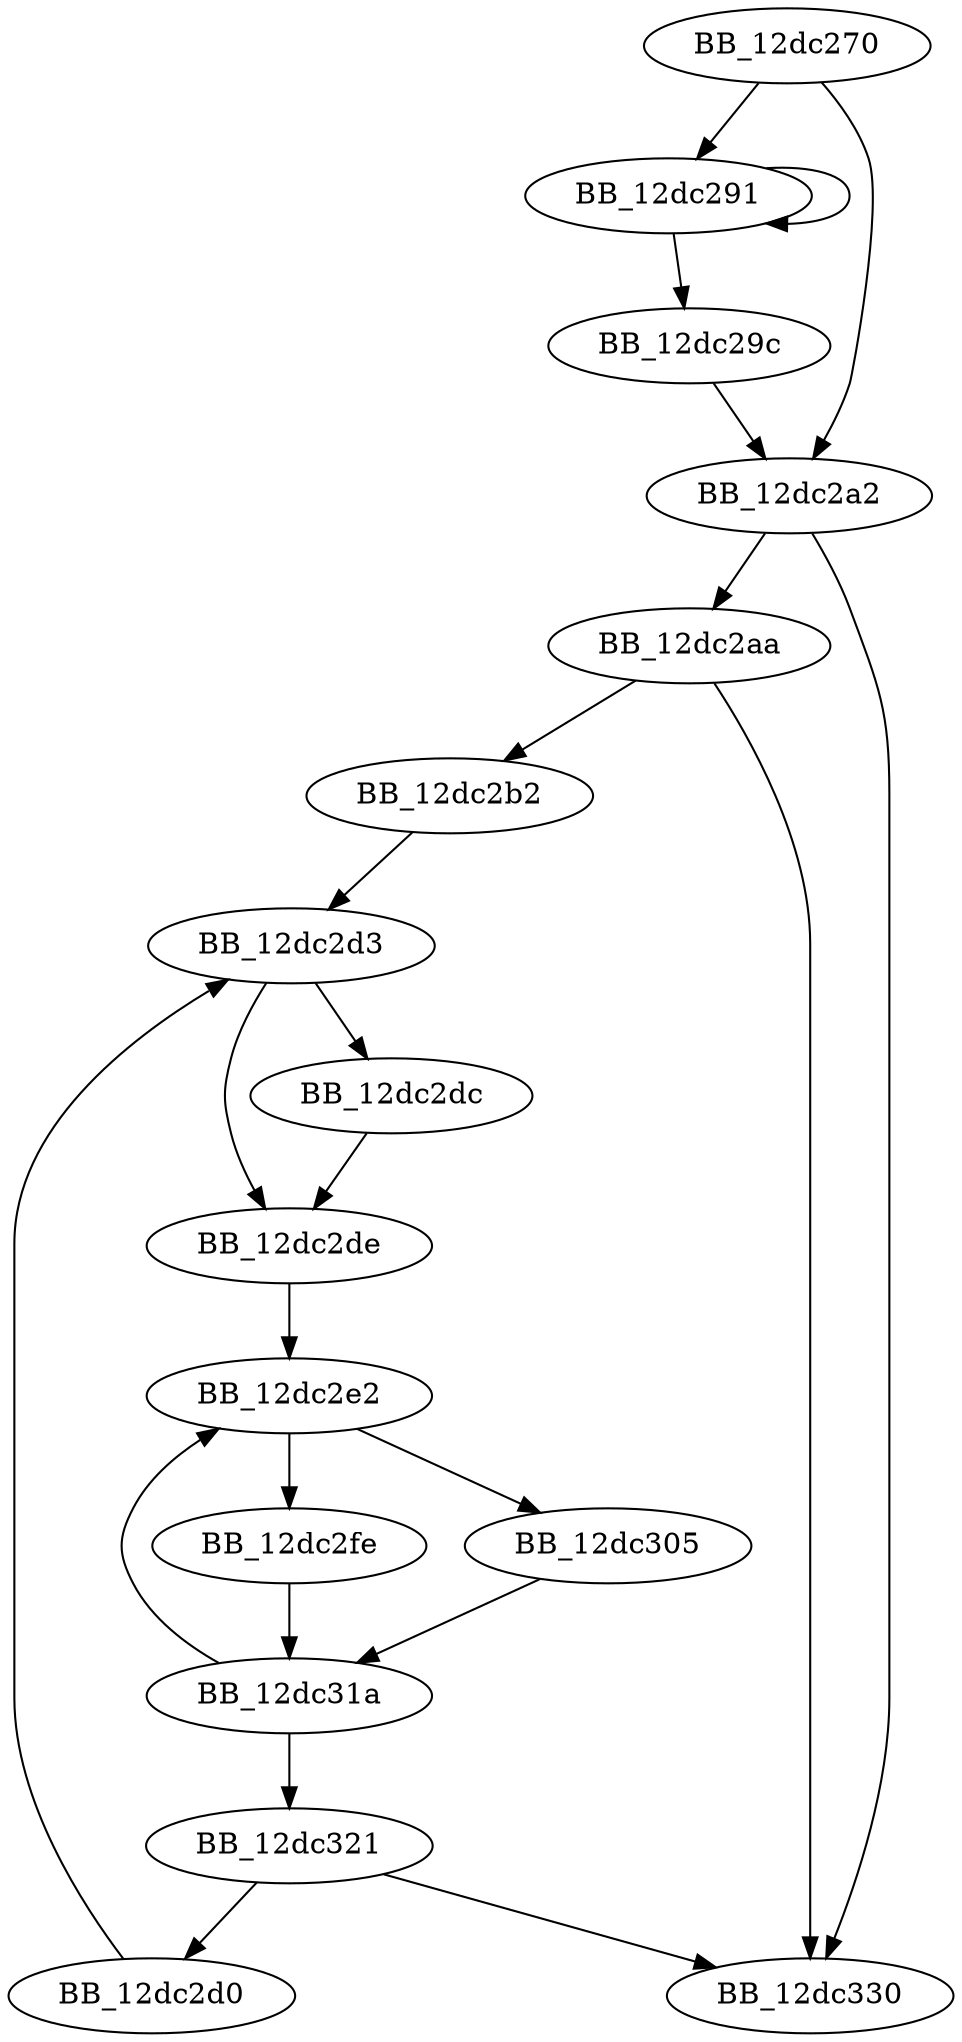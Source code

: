 DiGraph sub_12DC270{
BB_12dc270->BB_12dc291
BB_12dc270->BB_12dc2a2
BB_12dc291->BB_12dc291
BB_12dc291->BB_12dc29c
BB_12dc29c->BB_12dc2a2
BB_12dc2a2->BB_12dc2aa
BB_12dc2a2->BB_12dc330
BB_12dc2aa->BB_12dc2b2
BB_12dc2aa->BB_12dc330
BB_12dc2b2->BB_12dc2d3
BB_12dc2d0->BB_12dc2d3
BB_12dc2d3->BB_12dc2dc
BB_12dc2d3->BB_12dc2de
BB_12dc2dc->BB_12dc2de
BB_12dc2de->BB_12dc2e2
BB_12dc2e2->BB_12dc2fe
BB_12dc2e2->BB_12dc305
BB_12dc2fe->BB_12dc31a
BB_12dc305->BB_12dc31a
BB_12dc31a->BB_12dc2e2
BB_12dc31a->BB_12dc321
BB_12dc321->BB_12dc2d0
BB_12dc321->BB_12dc330
}
